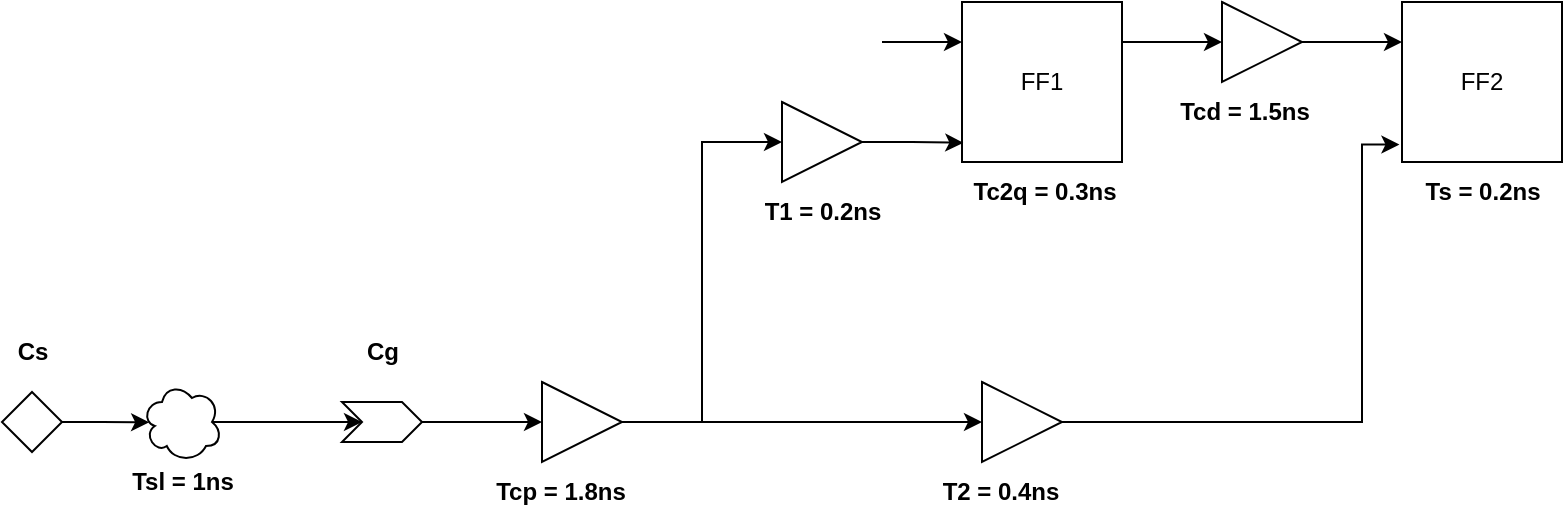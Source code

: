<mxfile version="26.1.3">
  <diagram name="Page-1" id="D4laDxtTlfIjhpExN0gS">
    <mxGraphModel dx="926" dy="493" grid="1" gridSize="10" guides="1" tooltips="1" connect="1" arrows="1" fold="1" page="1" pageScale="1" pageWidth="1600" pageHeight="900" math="0" shadow="0">
      <root>
        <mxCell id="0" />
        <mxCell id="1" parent="0" />
        <mxCell id="2lYjjqfwjOvLe_Hyz_DH-11" style="edgeStyle=orthogonalEdgeStyle;rounded=0;orthogonalLoop=1;jettySize=auto;html=1;exitX=1;exitY=0.5;exitDx=0;exitDy=0;entryX=0;entryY=0.5;entryDx=0;entryDy=0;" edge="1" parent="1" source="2lYjjqfwjOvLe_Hyz_DH-1" target="2lYjjqfwjOvLe_Hyz_DH-10">
          <mxGeometry relative="1" as="geometry" />
        </mxCell>
        <mxCell id="2lYjjqfwjOvLe_Hyz_DH-1" value="" style="shape=step;perimeter=stepPerimeter;whiteSpace=wrap;html=1;fixedSize=1;size=10;" vertex="1" parent="1">
          <mxGeometry x="200" y="530" width="40" height="20" as="geometry" />
        </mxCell>
        <mxCell id="2lYjjqfwjOvLe_Hyz_DH-19" style="edgeStyle=orthogonalEdgeStyle;rounded=0;orthogonalLoop=1;jettySize=auto;html=1;exitX=1;exitY=0.25;exitDx=0;exitDy=0;entryX=0;entryY=0.5;entryDx=0;entryDy=0;" edge="1" parent="1" source="2lYjjqfwjOvLe_Hyz_DH-2" target="2lYjjqfwjOvLe_Hyz_DH-20">
          <mxGeometry relative="1" as="geometry">
            <mxPoint x="660" y="400" as="targetPoint" />
          </mxGeometry>
        </mxCell>
        <mxCell id="2lYjjqfwjOvLe_Hyz_DH-2" value="FF1" style="whiteSpace=wrap;html=1;aspect=fixed;" vertex="1" parent="1">
          <mxGeometry x="510" y="330" width="80" height="80" as="geometry" />
        </mxCell>
        <mxCell id="2lYjjqfwjOvLe_Hyz_DH-3" value="FF2" style="whiteSpace=wrap;html=1;aspect=fixed;" vertex="1" parent="1">
          <mxGeometry x="730" y="330" width="80" height="80" as="geometry" />
        </mxCell>
        <mxCell id="2lYjjqfwjOvLe_Hyz_DH-7" style="edgeStyle=orthogonalEdgeStyle;rounded=0;orthogonalLoop=1;jettySize=auto;html=1;exitX=1;exitY=0.5;exitDx=0;exitDy=0;entryX=0.089;entryY=0.504;entryDx=0;entryDy=0;entryPerimeter=0;" edge="1" parent="1" source="2lYjjqfwjOvLe_Hyz_DH-5" target="2lYjjqfwjOvLe_Hyz_DH-6">
          <mxGeometry relative="1" as="geometry" />
        </mxCell>
        <mxCell id="2lYjjqfwjOvLe_Hyz_DH-5" value="" style="rhombus;whiteSpace=wrap;html=1;" vertex="1" parent="1">
          <mxGeometry x="30" y="525" width="30" height="30" as="geometry" />
        </mxCell>
        <mxCell id="2lYjjqfwjOvLe_Hyz_DH-8" style="edgeStyle=orthogonalEdgeStyle;rounded=0;orthogonalLoop=1;jettySize=auto;html=1;exitX=0.875;exitY=0.5;exitDx=0;exitDy=0;exitPerimeter=0;entryX=0;entryY=0.5;entryDx=0;entryDy=0;" edge="1" parent="1" source="2lYjjqfwjOvLe_Hyz_DH-6" target="2lYjjqfwjOvLe_Hyz_DH-1">
          <mxGeometry relative="1" as="geometry" />
        </mxCell>
        <mxCell id="2lYjjqfwjOvLe_Hyz_DH-6" value="" style="ellipse;shape=cloud;whiteSpace=wrap;html=1;" vertex="1" parent="1">
          <mxGeometry x="100" y="520" width="40" height="40" as="geometry" />
        </mxCell>
        <mxCell id="2lYjjqfwjOvLe_Hyz_DH-13" style="edgeStyle=orthogonalEdgeStyle;rounded=0;orthogonalLoop=1;jettySize=auto;html=1;exitX=1;exitY=0.5;exitDx=0;exitDy=0;entryX=0;entryY=0.5;entryDx=0;entryDy=0;" edge="1" parent="1" source="2lYjjqfwjOvLe_Hyz_DH-10" target="2lYjjqfwjOvLe_Hyz_DH-12">
          <mxGeometry relative="1" as="geometry">
            <Array as="points">
              <mxPoint x="380" y="540" />
              <mxPoint x="380" y="400" />
            </Array>
          </mxGeometry>
        </mxCell>
        <mxCell id="2lYjjqfwjOvLe_Hyz_DH-17" style="edgeStyle=orthogonalEdgeStyle;rounded=0;orthogonalLoop=1;jettySize=auto;html=1;exitX=1;exitY=0.5;exitDx=0;exitDy=0;entryX=0;entryY=0.5;entryDx=0;entryDy=0;" edge="1" parent="1" source="2lYjjqfwjOvLe_Hyz_DH-10" target="2lYjjqfwjOvLe_Hyz_DH-16">
          <mxGeometry relative="1" as="geometry" />
        </mxCell>
        <mxCell id="2lYjjqfwjOvLe_Hyz_DH-10" value="" style="triangle;whiteSpace=wrap;html=1;" vertex="1" parent="1">
          <mxGeometry x="300" y="520" width="40" height="40" as="geometry" />
        </mxCell>
        <mxCell id="2lYjjqfwjOvLe_Hyz_DH-12" value="" style="triangle;whiteSpace=wrap;html=1;" vertex="1" parent="1">
          <mxGeometry x="420" y="380" width="40" height="40" as="geometry" />
        </mxCell>
        <mxCell id="2lYjjqfwjOvLe_Hyz_DH-15" style="edgeStyle=orthogonalEdgeStyle;rounded=0;orthogonalLoop=1;jettySize=auto;html=1;exitX=1;exitY=0.5;exitDx=0;exitDy=0;entryX=0.008;entryY=0.88;entryDx=0;entryDy=0;entryPerimeter=0;" edge="1" parent="1" source="2lYjjqfwjOvLe_Hyz_DH-12" target="2lYjjqfwjOvLe_Hyz_DH-2">
          <mxGeometry relative="1" as="geometry" />
        </mxCell>
        <mxCell id="2lYjjqfwjOvLe_Hyz_DH-16" value="" style="triangle;whiteSpace=wrap;html=1;" vertex="1" parent="1">
          <mxGeometry x="520" y="520" width="40" height="40" as="geometry" />
        </mxCell>
        <mxCell id="2lYjjqfwjOvLe_Hyz_DH-18" style="edgeStyle=orthogonalEdgeStyle;rounded=0;orthogonalLoop=1;jettySize=auto;html=1;exitX=1;exitY=0.5;exitDx=0;exitDy=0;entryX=-0.016;entryY=0.891;entryDx=0;entryDy=0;entryPerimeter=0;" edge="1" parent="1" source="2lYjjqfwjOvLe_Hyz_DH-16" target="2lYjjqfwjOvLe_Hyz_DH-3">
          <mxGeometry relative="1" as="geometry">
            <Array as="points">
              <mxPoint x="710" y="540" />
              <mxPoint x="710" y="401" />
            </Array>
          </mxGeometry>
        </mxCell>
        <mxCell id="2lYjjqfwjOvLe_Hyz_DH-21" style="edgeStyle=orthogonalEdgeStyle;rounded=0;orthogonalLoop=1;jettySize=auto;html=1;exitX=1;exitY=0.5;exitDx=0;exitDy=0;entryX=0;entryY=0.25;entryDx=0;entryDy=0;" edge="1" parent="1" source="2lYjjqfwjOvLe_Hyz_DH-20" target="2lYjjqfwjOvLe_Hyz_DH-3">
          <mxGeometry relative="1" as="geometry" />
        </mxCell>
        <mxCell id="2lYjjqfwjOvLe_Hyz_DH-20" value="" style="triangle;whiteSpace=wrap;html=1;" vertex="1" parent="1">
          <mxGeometry x="640" y="330" width="40" height="40" as="geometry" />
        </mxCell>
        <mxCell id="2lYjjqfwjOvLe_Hyz_DH-23" value="" style="endArrow=classic;html=1;rounded=0;entryX=0;entryY=0.25;entryDx=0;entryDy=0;" edge="1" parent="1" target="2lYjjqfwjOvLe_Hyz_DH-2">
          <mxGeometry width="50" height="50" relative="1" as="geometry">
            <mxPoint x="470" y="350" as="sourcePoint" />
            <mxPoint x="510" y="370" as="targetPoint" />
          </mxGeometry>
        </mxCell>
        <mxCell id="2lYjjqfwjOvLe_Hyz_DH-24" value="Cs" style="text;strokeColor=none;fillColor=none;html=1;fontSize=12;fontStyle=1;verticalAlign=middle;align=center;" vertex="1" parent="1">
          <mxGeometry x="32.5" y="490" width="25" height="30" as="geometry" />
        </mxCell>
        <mxCell id="2lYjjqfwjOvLe_Hyz_DH-25" value="Cg" style="text;strokeColor=none;fillColor=none;html=1;fontSize=12;fontStyle=1;verticalAlign=middle;align=center;" vertex="1" parent="1">
          <mxGeometry x="207.5" y="490" width="25" height="30" as="geometry" />
        </mxCell>
        <mxCell id="2lYjjqfwjOvLe_Hyz_DH-27" value="Tsl = 1ns" style="text;strokeColor=none;fillColor=none;html=1;fontSize=12;fontStyle=1;verticalAlign=middle;align=center;" vertex="1" parent="1">
          <mxGeometry x="88.75" y="555" width="62.5" height="30" as="geometry" />
        </mxCell>
        <mxCell id="2lYjjqfwjOvLe_Hyz_DH-28" value="T1 = 0.2ns" style="text;strokeColor=none;fillColor=none;html=1;fontSize=12;fontStyle=1;verticalAlign=middle;align=center;" vertex="1" parent="1">
          <mxGeometry x="408.75" y="420" width="62.5" height="30" as="geometry" />
        </mxCell>
        <mxCell id="2lYjjqfwjOvLe_Hyz_DH-29" value="Tcp = 1.8ns" style="text;strokeColor=none;fillColor=none;html=1;fontSize=12;fontStyle=1;verticalAlign=middle;align=center;" vertex="1" parent="1">
          <mxGeometry x="277.5" y="560" width="62.5" height="30" as="geometry" />
        </mxCell>
        <mxCell id="2lYjjqfwjOvLe_Hyz_DH-30" value="T2 = 0.4ns" style="text;strokeColor=none;fillColor=none;html=1;fontSize=12;fontStyle=1;verticalAlign=middle;align=center;" vertex="1" parent="1">
          <mxGeometry x="497.5" y="560" width="62.5" height="30" as="geometry" />
        </mxCell>
        <mxCell id="2lYjjqfwjOvLe_Hyz_DH-31" value="Tc2q = 0.3ns" style="text;strokeColor=none;fillColor=none;html=1;fontSize=12;fontStyle=1;verticalAlign=middle;align=center;" vertex="1" parent="1">
          <mxGeometry x="510" y="410" width="81.25" height="30" as="geometry" />
        </mxCell>
        <mxCell id="2lYjjqfwjOvLe_Hyz_DH-32" value="Tcd = 1.5ns" style="text;strokeColor=none;fillColor=none;html=1;fontSize=12;fontStyle=1;verticalAlign=middle;align=center;" vertex="1" parent="1">
          <mxGeometry x="610" y="370" width="81.25" height="30" as="geometry" />
        </mxCell>
        <mxCell id="2lYjjqfwjOvLe_Hyz_DH-33" value="Ts = 0.2ns" style="text;strokeColor=none;fillColor=none;html=1;fontSize=12;fontStyle=1;verticalAlign=middle;align=center;" vertex="1" parent="1">
          <mxGeometry x="729.38" y="410" width="81.25" height="30" as="geometry" />
        </mxCell>
      </root>
    </mxGraphModel>
  </diagram>
</mxfile>
